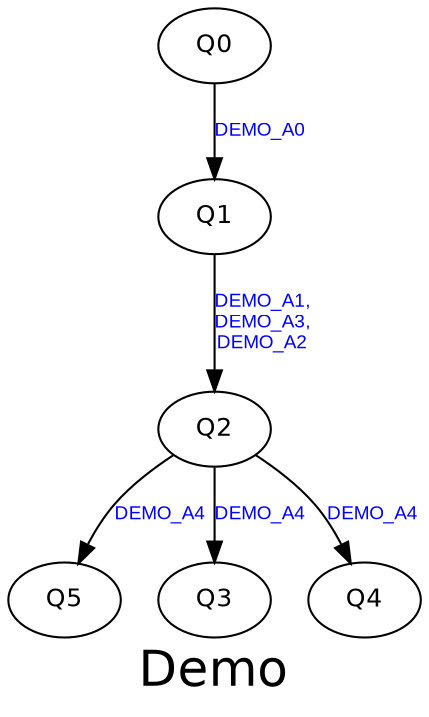 digraph Demo {
graph [ label="Demo", fontsize=24, fontname=Helvetica];
node [fontsize=12, fontname=Helvetica];
edge [fontsize=9, fontcolor=blue, fontname=Arial];
"Demo.Q5" [ label = Q5 ];
"Demo.Q3" [ label = Q3 ];
"Demo.Q0" [ label = Q0 ];
"Demo.Q0" -> "Demo.Q1" [ label = "DEMO_A0" ];
"Demo.Q2" [ label = Q2 ];
"Demo.Q2" -> "Demo.Q3" [ label = "DEMO_A4" ];
"Demo.Q2" -> "Demo.Q4" [ label = "DEMO_A4" ];
"Demo.Q2" -> "Demo.Q5" [ label = "DEMO_A4" ];
"Demo.Q4" [ label = Q4 ];
"Demo.Q1" [ label = Q1 ];
"Demo.Q1" -> "Demo.Q2" [ label = "DEMO_A1,\nDEMO_A3,\nDEMO_A2" ];
}
